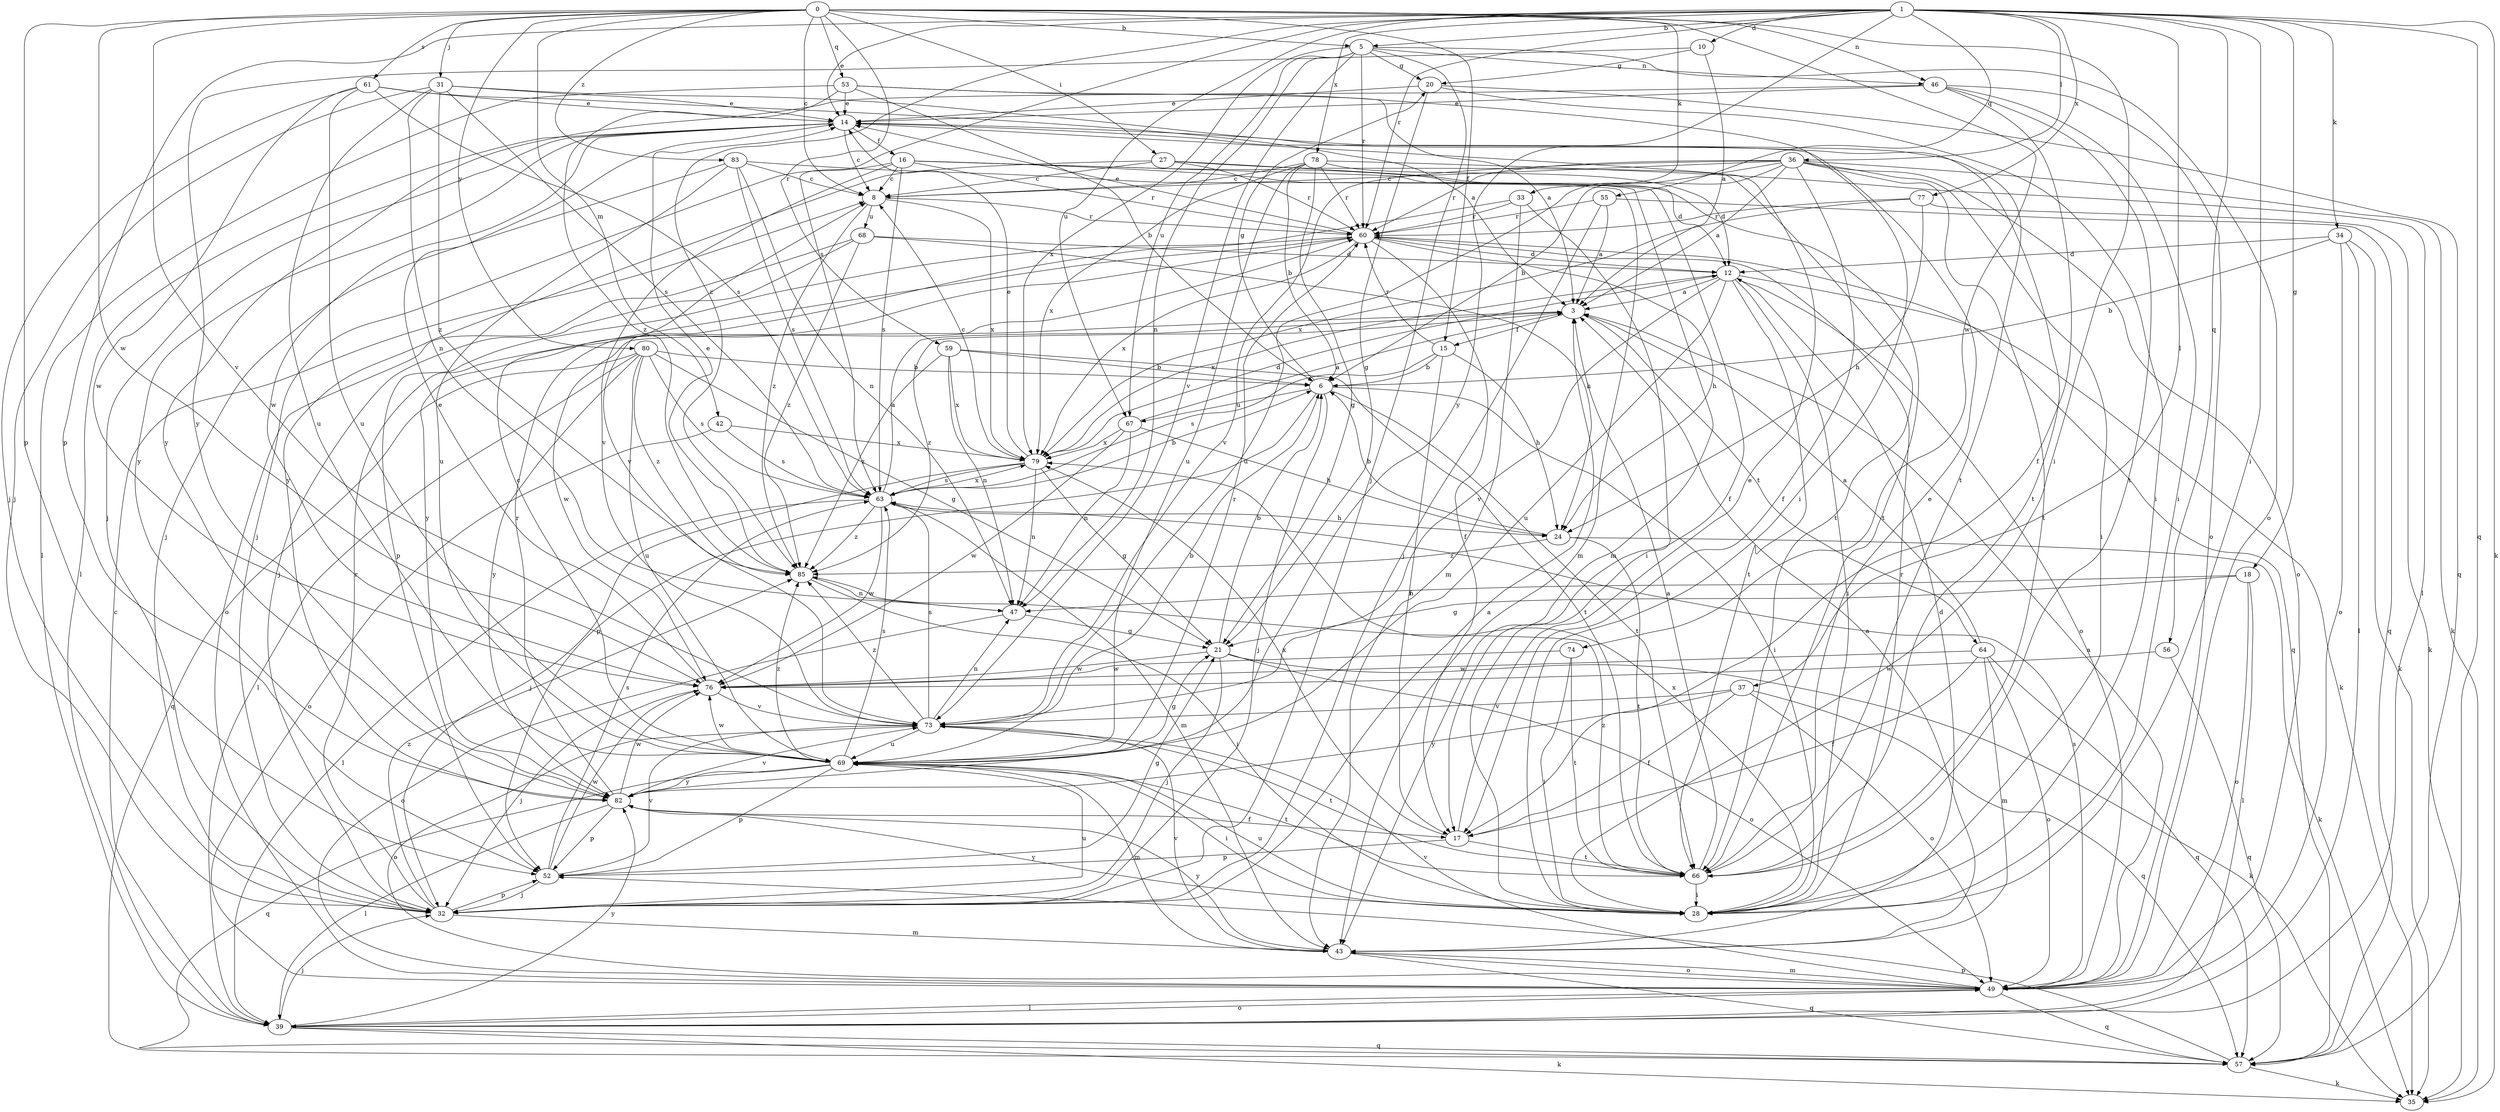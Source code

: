strict digraph  {
0;
1;
3;
5;
6;
8;
10;
12;
14;
15;
16;
17;
18;
20;
21;
24;
27;
28;
31;
32;
33;
34;
35;
36;
37;
39;
42;
43;
46;
47;
49;
52;
53;
55;
56;
57;
59;
60;
61;
63;
64;
66;
67;
68;
69;
73;
74;
76;
77;
78;
79;
80;
82;
83;
85;
0 -> 5  [label=b];
0 -> 8  [label=c];
0 -> 15  [label=f];
0 -> 27  [label=i];
0 -> 28  [label=i];
0 -> 31  [label=j];
0 -> 33  [label=k];
0 -> 42  [label=m];
0 -> 46  [label=n];
0 -> 52  [label=p];
0 -> 53  [label=q];
0 -> 59  [label=r];
0 -> 61  [label=s];
0 -> 73  [label=v];
0 -> 74  [label=w];
0 -> 76  [label=w];
0 -> 80  [label=y];
0 -> 83  [label=z];
1 -> 5  [label=b];
1 -> 10  [label=d];
1 -> 14  [label=e];
1 -> 18  [label=g];
1 -> 28  [label=i];
1 -> 34  [label=k];
1 -> 35  [label=k];
1 -> 36  [label=l];
1 -> 37  [label=l];
1 -> 52  [label=p];
1 -> 55  [label=q];
1 -> 56  [label=q];
1 -> 57  [label=q];
1 -> 60  [label=r];
1 -> 63  [label=s];
1 -> 67  [label=u];
1 -> 77  [label=x];
1 -> 78  [label=x];
1 -> 82  [label=y];
1 -> 85  [label=z];
3 -> 15  [label=f];
3 -> 64  [label=t];
3 -> 76  [label=w];
3 -> 85  [label=z];
5 -> 20  [label=g];
5 -> 32  [label=j];
5 -> 46  [label=n];
5 -> 47  [label=n];
5 -> 49  [label=o];
5 -> 60  [label=r];
5 -> 67  [label=u];
5 -> 73  [label=v];
5 -> 79  [label=x];
6 -> 20  [label=g];
6 -> 28  [label=i];
6 -> 32  [label=j];
6 -> 52  [label=p];
6 -> 66  [label=t];
6 -> 67  [label=u];
8 -> 60  [label=r];
8 -> 68  [label=u];
8 -> 79  [label=x];
8 -> 85  [label=z];
10 -> 3  [label=a];
10 -> 20  [label=g];
10 -> 82  [label=y];
12 -> 3  [label=a];
12 -> 28  [label=i];
12 -> 35  [label=k];
12 -> 49  [label=o];
12 -> 66  [label=t];
12 -> 69  [label=u];
12 -> 73  [label=v];
12 -> 79  [label=x];
14 -> 8  [label=c];
14 -> 16  [label=f];
14 -> 32  [label=j];
14 -> 39  [label=l];
14 -> 66  [label=t];
14 -> 76  [label=w];
14 -> 82  [label=y];
15 -> 6  [label=b];
15 -> 17  [label=f];
15 -> 24  [label=h];
15 -> 60  [label=r];
15 -> 63  [label=s];
16 -> 8  [label=c];
16 -> 17  [label=f];
16 -> 32  [label=j];
16 -> 43  [label=m];
16 -> 60  [label=r];
16 -> 63  [label=s];
16 -> 66  [label=t];
16 -> 73  [label=v];
17 -> 14  [label=e];
17 -> 52  [label=p];
17 -> 66  [label=t];
17 -> 79  [label=x];
18 -> 21  [label=g];
18 -> 39  [label=l];
18 -> 47  [label=n];
18 -> 49  [label=o];
20 -> 14  [label=e];
20 -> 21  [label=g];
20 -> 28  [label=i];
20 -> 57  [label=q];
21 -> 6  [label=b];
21 -> 32  [label=j];
21 -> 35  [label=k];
21 -> 49  [label=o];
21 -> 76  [label=w];
24 -> 6  [label=b];
24 -> 35  [label=k];
24 -> 66  [label=t];
24 -> 85  [label=z];
27 -> 8  [label=c];
27 -> 12  [label=d];
27 -> 60  [label=r];
27 -> 66  [label=t];
27 -> 82  [label=y];
28 -> 60  [label=r];
28 -> 69  [label=u];
28 -> 79  [label=x];
28 -> 82  [label=y];
31 -> 14  [label=e];
31 -> 32  [label=j];
31 -> 47  [label=n];
31 -> 63  [label=s];
31 -> 66  [label=t];
31 -> 69  [label=u];
31 -> 85  [label=z];
32 -> 3  [label=a];
32 -> 43  [label=m];
32 -> 52  [label=p];
32 -> 60  [label=r];
32 -> 69  [label=u];
32 -> 85  [label=z];
33 -> 28  [label=i];
33 -> 43  [label=m];
33 -> 60  [label=r];
33 -> 73  [label=v];
34 -> 6  [label=b];
34 -> 12  [label=d];
34 -> 35  [label=k];
34 -> 39  [label=l];
34 -> 49  [label=o];
36 -> 3  [label=a];
36 -> 6  [label=b];
36 -> 8  [label=c];
36 -> 17  [label=f];
36 -> 28  [label=i];
36 -> 35  [label=k];
36 -> 49  [label=o];
36 -> 60  [label=r];
36 -> 66  [label=t];
36 -> 69  [label=u];
36 -> 73  [label=v];
37 -> 17  [label=f];
37 -> 49  [label=o];
37 -> 57  [label=q];
37 -> 73  [label=v];
37 -> 82  [label=y];
39 -> 8  [label=c];
39 -> 32  [label=j];
39 -> 35  [label=k];
39 -> 49  [label=o];
39 -> 57  [label=q];
39 -> 82  [label=y];
42 -> 49  [label=o];
42 -> 63  [label=s];
42 -> 79  [label=x];
43 -> 3  [label=a];
43 -> 12  [label=d];
43 -> 49  [label=o];
43 -> 57  [label=q];
43 -> 73  [label=v];
43 -> 82  [label=y];
46 -> 14  [label=e];
46 -> 17  [label=f];
46 -> 28  [label=i];
46 -> 49  [label=o];
46 -> 66  [label=t];
46 -> 82  [label=y];
47 -> 21  [label=g];
47 -> 49  [label=o];
49 -> 3  [label=a];
49 -> 39  [label=l];
49 -> 43  [label=m];
49 -> 57  [label=q];
49 -> 63  [label=s];
49 -> 73  [label=v];
52 -> 21  [label=g];
52 -> 32  [label=j];
52 -> 63  [label=s];
52 -> 73  [label=v];
52 -> 76  [label=w];
53 -> 3  [label=a];
53 -> 6  [label=b];
53 -> 14  [label=e];
53 -> 28  [label=i];
53 -> 39  [label=l];
53 -> 85  [label=z];
55 -> 3  [label=a];
55 -> 32  [label=j];
55 -> 57  [label=q];
55 -> 60  [label=r];
56 -> 57  [label=q];
56 -> 76  [label=w];
57 -> 35  [label=k];
57 -> 52  [label=p];
59 -> 6  [label=b];
59 -> 47  [label=n];
59 -> 66  [label=t];
59 -> 79  [label=x];
59 -> 85  [label=z];
60 -> 12  [label=d];
60 -> 14  [label=e];
60 -> 17  [label=f];
60 -> 24  [label=h];
60 -> 52  [label=p];
60 -> 57  [label=q];
60 -> 79  [label=x];
60 -> 82  [label=y];
61 -> 3  [label=a];
61 -> 14  [label=e];
61 -> 32  [label=j];
61 -> 63  [label=s];
61 -> 69  [label=u];
61 -> 76  [label=w];
63 -> 3  [label=a];
63 -> 6  [label=b];
63 -> 24  [label=h];
63 -> 39  [label=l];
63 -> 43  [label=m];
63 -> 76  [label=w];
63 -> 79  [label=x];
63 -> 85  [label=z];
64 -> 3  [label=a];
64 -> 17  [label=f];
64 -> 43  [label=m];
64 -> 49  [label=o];
64 -> 57  [label=q];
64 -> 76  [label=w];
66 -> 3  [label=a];
66 -> 14  [label=e];
66 -> 28  [label=i];
66 -> 85  [label=z];
67 -> 3  [label=a];
67 -> 24  [label=h];
67 -> 47  [label=n];
67 -> 76  [label=w];
67 -> 79  [label=x];
68 -> 12  [label=d];
68 -> 24  [label=h];
68 -> 32  [label=j];
68 -> 49  [label=o];
68 -> 85  [label=z];
69 -> 8  [label=c];
69 -> 21  [label=g];
69 -> 28  [label=i];
69 -> 43  [label=m];
69 -> 52  [label=p];
69 -> 57  [label=q];
69 -> 60  [label=r];
69 -> 63  [label=s];
69 -> 66  [label=t];
69 -> 76  [label=w];
69 -> 82  [label=y];
69 -> 85  [label=z];
73 -> 6  [label=b];
73 -> 47  [label=n];
73 -> 49  [label=o];
73 -> 63  [label=s];
73 -> 66  [label=t];
73 -> 69  [label=u];
73 -> 85  [label=z];
74 -> 28  [label=i];
74 -> 66  [label=t];
74 -> 76  [label=w];
76 -> 14  [label=e];
76 -> 32  [label=j];
76 -> 73  [label=v];
77 -> 24  [label=h];
77 -> 35  [label=k];
77 -> 60  [label=r];
77 -> 79  [label=x];
78 -> 6  [label=b];
78 -> 8  [label=c];
78 -> 12  [label=d];
78 -> 21  [label=g];
78 -> 39  [label=l];
78 -> 60  [label=r];
78 -> 69  [label=u];
78 -> 79  [label=x];
79 -> 8  [label=c];
79 -> 12  [label=d];
79 -> 14  [label=e];
79 -> 21  [label=g];
79 -> 32  [label=j];
79 -> 47  [label=n];
79 -> 63  [label=s];
80 -> 6  [label=b];
80 -> 21  [label=g];
80 -> 39  [label=l];
80 -> 57  [label=q];
80 -> 63  [label=s];
80 -> 69  [label=u];
80 -> 82  [label=y];
80 -> 85  [label=z];
82 -> 17  [label=f];
82 -> 39  [label=l];
82 -> 52  [label=p];
82 -> 60  [label=r];
82 -> 73  [label=v];
82 -> 76  [label=w];
83 -> 8  [label=c];
83 -> 32  [label=j];
83 -> 43  [label=m];
83 -> 47  [label=n];
83 -> 63  [label=s];
83 -> 69  [label=u];
85 -> 14  [label=e];
85 -> 28  [label=i];
85 -> 47  [label=n];
}
